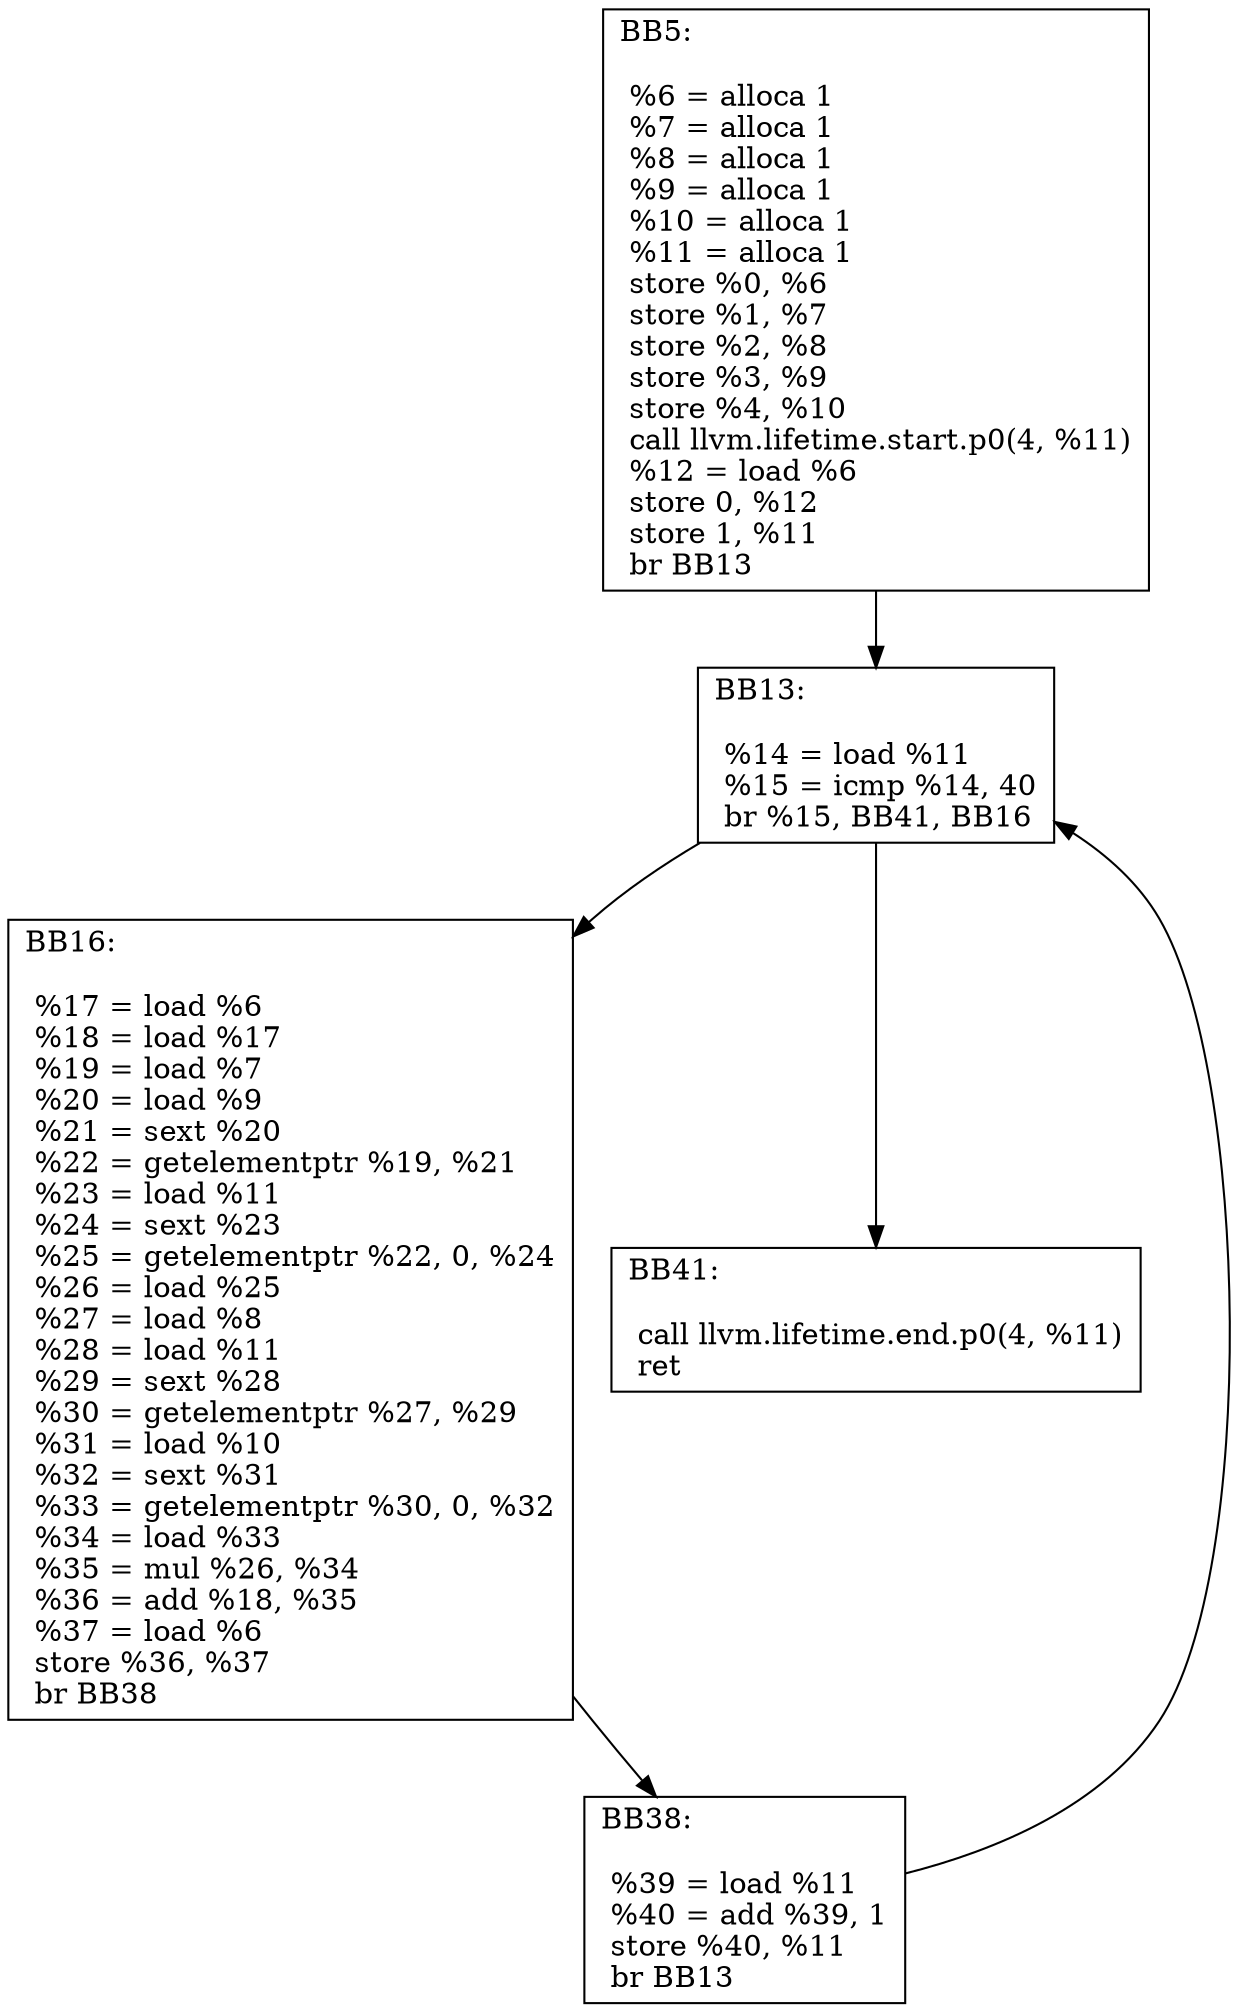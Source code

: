 digraph "CFG of Innerproduct function"{
	BB5[shape=record,label="{BB5:\l\l
	 %6 = alloca  1\l	 %7 = alloca  1\l	 %8 = alloca  1\l	 %9 = alloca  1\l	 %10 = alloca  1\l	 %11 = alloca  1\l	 store  %0,  %6\l	 store  %1,  %7\l	 store  %2,  %8\l	 store  %3,  %9\l	 store  %4,  %10\l	 call llvm.lifetime.start.p0(4, %11)\l	 %12 = load  %6\l	 store  0,  %12\l	 store  1,  %11\l	 br BB13\l	}"];
	BB5 -> BB13
	BB13[shape=record,label="{BB13:\l\l
	 %14 = load  %11\l	 %15 = icmp  %14,  40\l	 br %15, BB41, BB16\l	}"];
	BB13 -> BB16
	BB13 -> BB41
	BB16[shape=record,label="{BB16:\l\l
	 %17 = load  %6\l	 %18 = load  %17\l	 %19 = load  %7\l	 %20 = load  %9\l	 %21 = sext  %20\l	 %22 = getelementptr  %19,  %21\l	 %23 = load  %11\l	 %24 = sext  %23\l	 %25 = getelementptr  %22,  0,  %24\l	 %26 = load  %25\l	 %27 = load  %8\l	 %28 = load  %11\l	 %29 = sext  %28\l	 %30 = getelementptr  %27,  %29\l	 %31 = load  %10\l	 %32 = sext  %31\l	 %33 = getelementptr  %30,  0,  %32\l	 %34 = load  %33\l	 %35 = mul  %26,  %34\l	 %36 = add  %18,  %35\l	 %37 = load  %6\l	 store  %36,  %37\l	 br BB38\l	}"];
	BB16 -> BB38
	BB38[shape=record,label="{BB38:\l\l
	 %39 = load  %11\l	 %40 = add  %39,  1\l	 store  %40,  %11\l	 br BB13\l	}"];
	BB38 -> BB13
	BB41[shape=record,label="{BB41:\l\l
	 call llvm.lifetime.end.p0(4, %11)\l	 ret \l	}"];
}
